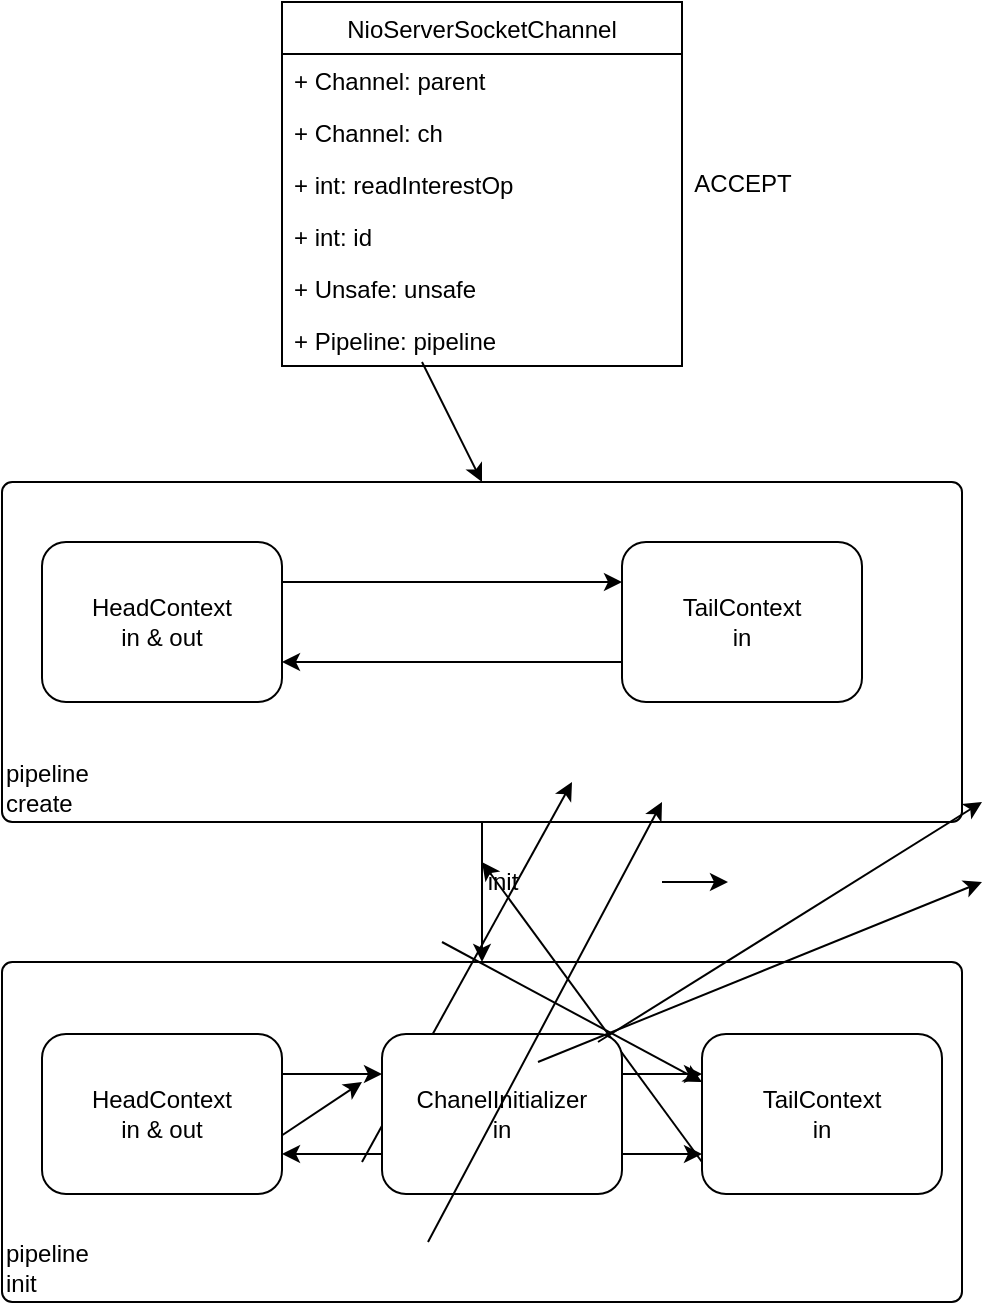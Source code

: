 <mxfile version="12.3.2" type="device" pages="4"><diagram id="imwdLZ81cEtsmY6ir7w6" name="init"><mxGraphModel dx="946" dy="611" grid="1" gridSize="10" guides="1" tooltips="1" connect="1" arrows="1" fold="1" page="1" pageScale="1" pageWidth="827" pageHeight="1169" math="0" shadow="0"><root><mxCell id="0"/><mxCell id="1" parent="0"/><mxCell id="dxlzC4gP3L5TICgiY3nd-2" value="NioServerSocketChannel" style="swimlane;fontStyle=0;childLayout=stackLayout;horizontal=1;startSize=26;fillColor=none;horizontalStack=0;resizeParent=1;resizeParentMax=0;resizeLast=0;collapsible=1;marginBottom=0;" vertex="1" parent="1"><mxGeometry x="220" y="80" width="200" height="182" as="geometry"/></mxCell><mxCell id="dxlzC4gP3L5TICgiY3nd-3" value="+ Channel: parent" style="text;strokeColor=none;fillColor=none;align=left;verticalAlign=top;spacingLeft=4;spacingRight=4;overflow=hidden;rotatable=0;points=[[0,0.5],[1,0.5]];portConstraint=eastwest;" vertex="1" parent="dxlzC4gP3L5TICgiY3nd-2"><mxGeometry y="26" width="200" height="26" as="geometry"/></mxCell><mxCell id="dxlzC4gP3L5TICgiY3nd-4" value="+ Channel: ch" style="text;strokeColor=none;fillColor=none;align=left;verticalAlign=top;spacingLeft=4;spacingRight=4;overflow=hidden;rotatable=0;points=[[0,0.5],[1,0.5]];portConstraint=eastwest;" vertex="1" parent="dxlzC4gP3L5TICgiY3nd-2"><mxGeometry y="52" width="200" height="26" as="geometry"/></mxCell><mxCell id="dxlzC4gP3L5TICgiY3nd-5" value="+ int: readInterestOp" style="text;strokeColor=none;fillColor=none;align=left;verticalAlign=top;spacingLeft=4;spacingRight=4;overflow=hidden;rotatable=0;points=[[0,0.5],[1,0.5]];portConstraint=eastwest;" vertex="1" parent="dxlzC4gP3L5TICgiY3nd-2"><mxGeometry y="78" width="200" height="26" as="geometry"/></mxCell><mxCell id="dxlzC4gP3L5TICgiY3nd-8" value="+ int: id" style="text;strokeColor=none;fillColor=none;align=left;verticalAlign=top;spacingLeft=4;spacingRight=4;overflow=hidden;rotatable=0;points=[[0,0.5],[1,0.5]];portConstraint=eastwest;" vertex="1" parent="dxlzC4gP3L5TICgiY3nd-2"><mxGeometry y="104" width="200" height="26" as="geometry"/></mxCell><mxCell id="dxlzC4gP3L5TICgiY3nd-9" value="+ Unsafe: unsafe" style="text;strokeColor=none;fillColor=none;align=left;verticalAlign=top;spacingLeft=4;spacingRight=4;overflow=hidden;rotatable=0;points=[[0,0.5],[1,0.5]];portConstraint=eastwest;" vertex="1" parent="dxlzC4gP3L5TICgiY3nd-2"><mxGeometry y="130" width="200" height="26" as="geometry"/></mxCell><mxCell id="dxlzC4gP3L5TICgiY3nd-10" value="+ Pipeline: pipeline" style="text;strokeColor=none;fillColor=none;align=left;verticalAlign=top;spacingLeft=4;spacingRight=4;overflow=hidden;rotatable=0;points=[[0,0.5],[1,0.5]];portConstraint=eastwest;" vertex="1" parent="dxlzC4gP3L5TICgiY3nd-2"><mxGeometry y="156" width="200" height="26" as="geometry"/></mxCell><mxCell id="dxlzC4gP3L5TICgiY3nd-12" value="HeadContext&lt;br&gt;in &amp;amp; out" style="rounded=1;whiteSpace=wrap;html=1;" vertex="1" parent="1"><mxGeometry x="100" y="350" width="120" height="80" as="geometry"/></mxCell><mxCell id="dxlzC4gP3L5TICgiY3nd-13" value="TailContext&lt;br&gt;in" style="rounded=1;whiteSpace=wrap;html=1;" vertex="1" parent="1"><mxGeometry x="390" y="350" width="120" height="80" as="geometry"/></mxCell><mxCell id="dxlzC4gP3L5TICgiY3nd-14" value="" style="endArrow=classic;html=1;exitX=1;exitY=0.25;exitDx=0;exitDy=0;entryX=0;entryY=0.25;entryDx=0;entryDy=0;" edge="1" parent="1" source="dxlzC4gP3L5TICgiY3nd-12" target="dxlzC4gP3L5TICgiY3nd-13"><mxGeometry width="50" height="50" relative="1" as="geometry"><mxPoint x="210" y="400" as="sourcePoint"/><mxPoint x="260" y="350" as="targetPoint"/></mxGeometry></mxCell><mxCell id="dxlzC4gP3L5TICgiY3nd-15" value="" style="endArrow=classic;html=1;exitX=0;exitY=0.75;exitDx=0;exitDy=0;entryX=1;entryY=0.75;entryDx=0;entryDy=0;" edge="1" parent="1" source="dxlzC4gP3L5TICgiY3nd-13" target="dxlzC4gP3L5TICgiY3nd-12"><mxGeometry width="50" height="50" relative="1" as="geometry"><mxPoint x="310" y="270" as="sourcePoint"/><mxPoint x="360" y="220" as="targetPoint"/></mxGeometry></mxCell><object label="&lt;div style=&quot;text-align: left&quot;&gt;&lt;span&gt;pipeline&lt;br&gt;&lt;/span&gt;create&lt;/div&gt;" placeholders="1" c4Name="name" c4Type="ExecutionEnvironment" c4Application="applicationAndVersion" id="dxlzC4gP3L5TICgiY3nd-16"><mxCell style="rounded=1;whiteSpace=wrap;html=1;labelBackgroundColor=none;fillColor=none;fontColor=#000000;align=left;arcSize=3;strokeColor=#000000;verticalAlign=bottom;" vertex="1" parent="1"><mxGeometry x="80" y="320" width="480" height="170" as="geometry"/><C4ExecutionEnvironment as="c4"/></mxCell></object><mxCell id="dxlzC4gP3L5TICgiY3nd-20" value="" style="endArrow=classic;html=1;exitX=1;exitY=0.25;exitDx=0;exitDy=0;entryX=0;entryY=0.25;entryDx=0;entryDy=0;" edge="1" parent="1" source="dxlzC4gP3L5TICgiY3nd-18"><mxGeometry width="50" height="50" relative="1" as="geometry"><mxPoint x="215" y="650" as="sourcePoint"/><mxPoint x="260" y="620" as="targetPoint"/></mxGeometry></mxCell><mxCell id="dxlzC4gP3L5TICgiY3nd-21" value="" style="endArrow=classic;html=1;exitX=0;exitY=0.75;exitDx=0;exitDy=0;entryX=1;entryY=0.75;entryDx=0;entryDy=0;" edge="1" parent="1" target="dxlzC4gP3L5TICgiY3nd-18"><mxGeometry width="50" height="50" relative="1" as="geometry"><mxPoint x="260" y="660" as="sourcePoint"/><mxPoint x="365" y="470" as="targetPoint"/></mxGeometry></mxCell><mxCell id="dxlzC4gP3L5TICgiY3nd-27" value="" style="endArrow=classic;html=1;exitX=1;exitY=0.25;exitDx=0;exitDy=0;entryX=0;entryY=0.25;entryDx=0;entryDy=0;" edge="1" parent="1" source="dxlzC4gP3L5TICgiY3nd-19"><mxGeometry width="50" height="50" relative="1" as="geometry"><mxPoint x="300" y="550" as="sourcePoint"/><mxPoint x="430" y="620" as="targetPoint"/></mxGeometry></mxCell><mxCell id="dxlzC4gP3L5TICgiY3nd-28" value="" style="endArrow=classic;html=1;exitX=0;exitY=0.75;exitDx=0;exitDy=0;entryX=1;entryY=0.75;entryDx=0;entryDy=0;" edge="1" parent="1" target="dxlzC4gP3L5TICgiY3nd-19"><mxGeometry width="50" height="50" relative="1" as="geometry"><mxPoint x="430" y="660" as="sourcePoint"/><mxPoint x="320" y="510" as="targetPoint"/></mxGeometry></mxCell><object label="&lt;div style=&quot;text-align: left&quot;&gt;&lt;span&gt;pipeline&lt;/span&gt;&lt;br&gt;&lt;/div&gt;&lt;div style=&quot;text-align: left&quot;&gt;&lt;span&gt;init&lt;/span&gt;&lt;/div&gt;" placeholders="1" c4Name="name" c4Type="ExecutionEnvironment" c4Application="applicationAndVersion" id="f_jWl8TwCSfNwEPnco74-1"><mxCell style="rounded=1;whiteSpace=wrap;html=1;labelBackgroundColor=none;fillColor=none;fontColor=#000000;align=left;arcSize=3;strokeColor=#000000;verticalAlign=bottom;" vertex="1" parent="1"><mxGeometry x="80" y="560" width="480" height="170" as="geometry"/><C4ExecutionEnvironment as="c4"/></mxCell></object><mxCell id="f_jWl8TwCSfNwEPnco74-2" value="HeadContext&lt;br&gt;in &amp;amp; out" style="rounded=1;whiteSpace=wrap;html=1;" vertex="1" parent="1"><mxGeometry x="100" y="596" width="120" height="80" as="geometry"/></mxCell><mxCell id="f_jWl8TwCSfNwEPnco74-3" value="TailContext&lt;br&gt;in" style="rounded=1;whiteSpace=wrap;html=1;" vertex="1" parent="1"><mxGeometry x="430" y="596" width="120" height="80" as="geometry"/></mxCell><mxCell id="f_jWl8TwCSfNwEPnco74-4" value="" style="endArrow=classic;html=1;exitX=1;exitY=0.25;exitDx=0;exitDy=0;entryX=0;entryY=0.25;entryDx=0;entryDy=0;" edge="1" parent="1" source="f_jWl8TwCSfNwEPnco74-2" target="f_jWl8TwCSfNwEPnco74-6"><mxGeometry width="50" height="50" relative="1" as="geometry"><mxPoint x="153" y="836" as="sourcePoint"/><mxPoint x="203" y="786" as="targetPoint"/></mxGeometry></mxCell><mxCell id="f_jWl8TwCSfNwEPnco74-5" value="" style="endArrow=classic;html=1;exitX=0;exitY=0.75;exitDx=0;exitDy=0;entryX=1;entryY=0.75;entryDx=0;entryDy=0;" edge="1" parent="1" source="f_jWl8TwCSfNwEPnco74-6" target="f_jWl8TwCSfNwEPnco74-2"><mxGeometry width="50" height="50" relative="1" as="geometry"><mxPoint x="253" y="706" as="sourcePoint"/><mxPoint x="303" y="656" as="targetPoint"/></mxGeometry></mxCell><mxCell id="f_jWl8TwCSfNwEPnco74-6" value="ChanelInitializer&lt;br&gt;in" style="rounded=1;whiteSpace=wrap;html=1;" vertex="1" parent="1"><mxGeometry x="270" y="596" width="120" height="80" as="geometry"/></mxCell><mxCell id="f_jWl8TwCSfNwEPnco74-7" value="" style="endArrow=classic;html=1;exitX=1;exitY=0.25;exitDx=0;exitDy=0;entryX=0;entryY=0.25;entryDx=0;entryDy=0;" edge="1" parent="1" source="f_jWl8TwCSfNwEPnco74-6" target="f_jWl8TwCSfNwEPnco74-3"><mxGeometry width="50" height="50" relative="1" as="geometry"><mxPoint x="238" y="736" as="sourcePoint"/><mxPoint x="288" y="686" as="targetPoint"/></mxGeometry></mxCell><mxCell id="f_jWl8TwCSfNwEPnco74-8" value="" style="endArrow=classic;html=1;exitX=1;exitY=0.75;exitDx=0;exitDy=0;entryX=0;entryY=0.75;entryDx=0;entryDy=0;" edge="1" parent="1" source="f_jWl8TwCSfNwEPnco74-6" target="f_jWl8TwCSfNwEPnco74-3"><mxGeometry width="50" height="50" relative="1" as="geometry"><mxPoint x="208" y="746" as="sourcePoint"/><mxPoint x="258" y="696" as="targetPoint"/></mxGeometry></mxCell><mxCell id="f_jWl8TwCSfNwEPnco74-12" value="" style="endArrow=classic;html=1;exitX=1;exitY=0.25;exitDx=0;exitDy=0;entryX=0;entryY=0.25;entryDx=0;entryDy=0;" edge="1" parent="1" source="f_jWl8TwCSfNwEPnco74-10"><mxGeometry width="50" height="50" relative="1" as="geometry"><mxPoint x="293" y="700" as="sourcePoint"/><mxPoint x="410" y="480" as="targetPoint"/></mxGeometry></mxCell><mxCell id="f_jWl8TwCSfNwEPnco74-13" value="" style="endArrow=classic;html=1;exitX=0;exitY=0.75;exitDx=0;exitDy=0;entryX=1;entryY=0.75;entryDx=0;entryDy=0;" edge="1" parent="1" target="f_jWl8TwCSfNwEPnco74-10"><mxGeometry width="50" height="50" relative="1" as="geometry"><mxPoint x="410" y="520" as="sourcePoint"/><mxPoint x="443" y="520" as="targetPoint"/></mxGeometry></mxCell><mxCell id="f_jWl8TwCSfNwEPnco74-15" value="" style="endArrow=classic;html=1;exitX=1;exitY=0.25;exitDx=0;exitDy=0;entryX=0;entryY=0.25;entryDx=0;entryDy=0;" edge="1" parent="1" source="f_jWl8TwCSfNwEPnco74-14"><mxGeometry width="50" height="50" relative="1" as="geometry"><mxPoint x="378" y="600" as="sourcePoint"/><mxPoint x="570" y="480" as="targetPoint"/></mxGeometry></mxCell><mxCell id="f_jWl8TwCSfNwEPnco74-16" value="" style="endArrow=classic;html=1;exitX=1;exitY=0.75;exitDx=0;exitDy=0;entryX=0;entryY=0.75;entryDx=0;entryDy=0;" edge="1" parent="1" source="f_jWl8TwCSfNwEPnco74-14"><mxGeometry width="50" height="50" relative="1" as="geometry"><mxPoint x="348" y="610" as="sourcePoint"/><mxPoint x="570" y="520" as="targetPoint"/></mxGeometry></mxCell><mxCell id="4N2m-sHOpmrDn_A9HBvV-1" value="" style="endArrow=classic;html=1;exitX=0.5;exitY=1;exitDx=0;exitDy=0;entryX=0.5;entryY=0;entryDx=0;entryDy=0;" edge="1" parent="1" source="dxlzC4gP3L5TICgiY3nd-16" target="f_jWl8TwCSfNwEPnco74-1"><mxGeometry width="50" height="50" relative="1" as="geometry"><mxPoint x="30" y="550" as="sourcePoint"/><mxPoint x="80" y="500" as="targetPoint"/></mxGeometry></mxCell><mxCell id="4N2m-sHOpmrDn_A9HBvV-2" value="ACCEPT" style="text;html=1;align=center;verticalAlign=middle;resizable=0;points=[];;autosize=1;" vertex="1" parent="1"><mxGeometry x="420" y="161" width="60" height="20" as="geometry"/></mxCell><mxCell id="4N2m-sHOpmrDn_A9HBvV-3" value="" style="endArrow=classic;html=1;exitX=0.35;exitY=0.923;exitDx=0;exitDy=0;exitPerimeter=0;entryX=0.5;entryY=0;entryDx=0;entryDy=0;" edge="1" parent="1" source="dxlzC4gP3L5TICgiY3nd-10" target="dxlzC4gP3L5TICgiY3nd-16"><mxGeometry width="50" height="50" relative="1" as="geometry"><mxPoint x="20" y="240" as="sourcePoint"/><mxPoint x="70" y="190" as="targetPoint"/></mxGeometry></mxCell><mxCell id="4N2m-sHOpmrDn_A9HBvV-4" value="init" style="text;html=1;align=center;verticalAlign=middle;resizable=0;points=[];;autosize=1;" vertex="1" parent="1"><mxGeometry x="315" y="510" width="30" height="20" as="geometry"/></mxCell></root></mxGraphModel></diagram><diagram id="8m1jAHtFojg17_ndA4Ec" name="register"><mxGraphModel dx="946" dy="611" grid="1" gridSize="10" guides="1" tooltips="1" connect="1" arrows="1" fold="1" page="1" pageScale="1" pageWidth="827" pageHeight="1169" math="0" shadow="0"><root><mxCell id="Z6XgojmDGmq-IlorTpwe-0"/><mxCell id="Z6XgojmDGmq-IlorTpwe-1" parent="Z6XgojmDGmq-IlorTpwe-0"/><mxCell id="Z6XgojmDGmq-IlorTpwe-3" value="EventLoopGroup" style="rounded=1;whiteSpace=wrap;html=1;fillColor=none;" vertex="1" parent="Z6XgojmDGmq-IlorTpwe-1"><mxGeometry x="40" y="140" width="120" height="60" as="geometry"/></mxCell><mxCell id="Z6XgojmDGmq-IlorTpwe-4" value="EventLoop" style="rounded=1;whiteSpace=wrap;html=1;fillColor=none;" vertex="1" parent="Z6XgojmDGmq-IlorTpwe-1"><mxGeometry x="240" y="60" width="120" height="60" as="geometry"/></mxCell><mxCell id="Z6XgojmDGmq-IlorTpwe-5" value="EventLoop" style="rounded=1;whiteSpace=wrap;html=1;fillColor=none;" vertex="1" parent="Z6XgojmDGmq-IlorTpwe-1"><mxGeometry x="240" y="220" width="120" height="60" as="geometry"/></mxCell><mxCell id="Z6XgojmDGmq-IlorTpwe-6" value="EventLoop" style="rounded=1;whiteSpace=wrap;html=1;fillColor=none;" vertex="1" parent="Z6XgojmDGmq-IlorTpwe-1"><mxGeometry x="240" y="140" width="120" height="60" as="geometry"/></mxCell><mxCell id="Z6XgojmDGmq-IlorTpwe-7" value="" style="endArrow=classic;html=1;exitX=1;exitY=0.5;exitDx=0;exitDy=0;entryX=0;entryY=0.5;entryDx=0;entryDy=0;" edge="1" parent="Z6XgojmDGmq-IlorTpwe-1" source="Z6XgojmDGmq-IlorTpwe-3" target="Z6XgojmDGmq-IlorTpwe-6"><mxGeometry width="50" height="50" relative="1" as="geometry"><mxPoint x="130" y="320" as="sourcePoint"/><mxPoint x="180" y="270" as="targetPoint"/></mxGeometry></mxCell><mxCell id="Z6XgojmDGmq-IlorTpwe-8" value="" style="endArrow=classic;html=1;exitX=1;exitY=0.5;exitDx=0;exitDy=0;entryX=0;entryY=0.5;entryDx=0;entryDy=0;" edge="1" parent="Z6XgojmDGmq-IlorTpwe-1" source="Z6XgojmDGmq-IlorTpwe-3" target="Z6XgojmDGmq-IlorTpwe-4"><mxGeometry width="50" height="50" relative="1" as="geometry"><mxPoint x="110" y="320" as="sourcePoint"/><mxPoint x="160" y="270" as="targetPoint"/></mxGeometry></mxCell><mxCell id="Z6XgojmDGmq-IlorTpwe-9" value="" style="endArrow=classic;html=1;exitX=1;exitY=0.5;exitDx=0;exitDy=0;entryX=0;entryY=0.5;entryDx=0;entryDy=0;" edge="1" parent="Z6XgojmDGmq-IlorTpwe-1" source="Z6XgojmDGmq-IlorTpwe-3" target="Z6XgojmDGmq-IlorTpwe-5"><mxGeometry width="50" height="50" relative="1" as="geometry"><mxPoint x="110" y="400" as="sourcePoint"/><mxPoint x="160" y="350" as="targetPoint"/></mxGeometry></mxCell><mxCell id="Z6XgojmDGmq-IlorTpwe-10" value="......" style="rounded=1;whiteSpace=wrap;html=1;fillColor=none;" vertex="1" parent="Z6XgojmDGmq-IlorTpwe-1"><mxGeometry x="240" y="300" width="120" height="60" as="geometry"/></mxCell><mxCell id="Z6XgojmDGmq-IlorTpwe-11" value="" style="endArrow=classic;html=1;entryX=0;entryY=0.5;entryDx=0;entryDy=0;" edge="1" parent="Z6XgojmDGmq-IlorTpwe-1" target="Z6XgojmDGmq-IlorTpwe-10"><mxGeometry width="50" height="50" relative="1" as="geometry"><mxPoint x="160" y="170" as="sourcePoint"/><mxPoint x="210" y="350" as="targetPoint"/></mxGeometry></mxCell><mxCell id="9JQcaxmI7z3sjy0um-Ge-0" value="NioServerSocketChannel" style="swimlane;fontStyle=0;childLayout=stackLayout;horizontal=1;startSize=26;fillColor=none;horizontalStack=0;resizeParent=1;resizeParentMax=0;resizeLast=0;collapsible=1;marginBottom=0;" vertex="1" parent="Z6XgojmDGmq-IlorTpwe-1"><mxGeometry x="600" y="60" width="200" height="208" as="geometry"/></mxCell><mxCell id="9JQcaxmI7z3sjy0um-Ge-1" value="+ Channel: parent" style="text;strokeColor=none;fillColor=none;align=left;verticalAlign=top;spacingLeft=4;spacingRight=4;overflow=hidden;rotatable=0;points=[[0,0.5],[1,0.5]];portConstraint=eastwest;" vertex="1" parent="9JQcaxmI7z3sjy0um-Ge-0"><mxGeometry y="26" width="200" height="26" as="geometry"/></mxCell><mxCell id="9JQcaxmI7z3sjy0um-Ge-2" value="+ Channel: ch" style="text;strokeColor=none;fillColor=none;align=left;verticalAlign=top;spacingLeft=4;spacingRight=4;overflow=hidden;rotatable=0;points=[[0,0.5],[1,0.5]];portConstraint=eastwest;" vertex="1" parent="9JQcaxmI7z3sjy0um-Ge-0"><mxGeometry y="52" width="200" height="26" as="geometry"/></mxCell><mxCell id="9JQcaxmI7z3sjy0um-Ge-3" value="+ int: readInterestOp" style="text;strokeColor=none;fillColor=none;align=left;verticalAlign=top;spacingLeft=4;spacingRight=4;overflow=hidden;rotatable=0;points=[[0,0.5],[1,0.5]];portConstraint=eastwest;" vertex="1" parent="9JQcaxmI7z3sjy0um-Ge-0"><mxGeometry y="78" width="200" height="26" as="geometry"/></mxCell><mxCell id="9JQcaxmI7z3sjy0um-Ge-4" value="+ int: id" style="text;strokeColor=none;fillColor=none;align=left;verticalAlign=top;spacingLeft=4;spacingRight=4;overflow=hidden;rotatable=0;points=[[0,0.5],[1,0.5]];portConstraint=eastwest;" vertex="1" parent="9JQcaxmI7z3sjy0um-Ge-0"><mxGeometry y="104" width="200" height="26" as="geometry"/></mxCell><mxCell id="9JQcaxmI7z3sjy0um-Ge-5" value="+ Unsafe: unsafe" style="text;strokeColor=none;fillColor=none;align=left;verticalAlign=top;spacingLeft=4;spacingRight=4;overflow=hidden;rotatable=0;points=[[0,0.5],[1,0.5]];portConstraint=eastwest;" vertex="1" parent="9JQcaxmI7z3sjy0um-Ge-0"><mxGeometry y="130" width="200" height="26" as="geometry"/></mxCell><mxCell id="9JQcaxmI7z3sjy0um-Ge-6" value="+ Pipeline: pipeline" style="text;strokeColor=none;fillColor=none;align=left;verticalAlign=top;spacingLeft=4;spacingRight=4;overflow=hidden;rotatable=0;points=[[0,0.5],[1,0.5]];portConstraint=eastwest;" vertex="1" parent="9JQcaxmI7z3sjy0um-Ge-0"><mxGeometry y="156" width="200" height="26" as="geometry"/></mxCell><mxCell id="9JQcaxmI7z3sjy0um-Ge-7" value="+ EventLoop: eventLoop" style="text;strokeColor=none;fillColor=none;align=left;verticalAlign=top;spacingLeft=4;spacingRight=4;overflow=hidden;rotatable=0;points=[[0,0.5],[1,0.5]];portConstraint=eastwest;" vertex="1" parent="9JQcaxmI7z3sjy0um-Ge-0"><mxGeometry y="182" width="200" height="26" as="geometry"/></mxCell><mxCell id="9JQcaxmI7z3sjy0um-Ge-8" value="" style="endArrow=classic;html=1;exitX=0;exitY=0.5;exitDx=0;exitDy=0;entryX=1;entryY=0.5;entryDx=0;entryDy=0;fillColor=#ffe6cc;strokeColor=#d79b00;" edge="1" parent="Z6XgojmDGmq-IlorTpwe-1" source="9JQcaxmI7z3sjy0um-Ge-7" target="Z6XgojmDGmq-IlorTpwe-6"><mxGeometry width="50" height="50" relative="1" as="geometry"><mxPoint x="360" y="250" as="sourcePoint"/><mxPoint x="410" y="200" as="targetPoint"/></mxGeometry></mxCell><mxCell id="9JQcaxmI7z3sjy0um-Ge-9" value="1. 轮询选择一个EventLoop绑定，&lt;br&gt;main thread执行" style="text;html=1;align=center;verticalAlign=middle;resizable=0;points=[];;autosize=1;" vertex="1" parent="Z6XgojmDGmq-IlorTpwe-1"><mxGeometry x="388" y="185" width="190" height="30" as="geometry"/></mxCell><object label="&lt;div style=&quot;text-align: left&quot;&gt;&lt;span&gt;pipeline&lt;/span&gt;&lt;br&gt;&lt;/div&gt;&lt;div style=&quot;text-align: left&quot;&gt;&lt;span&gt;init&lt;/span&gt;&lt;/div&gt;" placeholders="1" c4Name="name" c4Type="ExecutionEnvironment" c4Application="applicationAndVersion" id="4zcTQPXOKa0qgh0tj1FH-0"><mxCell style="rounded=1;whiteSpace=wrap;html=1;labelBackgroundColor=none;fillColor=none;fontColor=#000000;align=left;arcSize=3;strokeColor=#000000;verticalAlign=bottom;" vertex="1" parent="Z6XgojmDGmq-IlorTpwe-1"><mxGeometry x="240" y="390" width="480" height="170" as="geometry"/><C4ExecutionEnvironment as="c4"/></mxCell></object><mxCell id="4zcTQPXOKa0qgh0tj1FH-3" value="" style="endArrow=classic;html=1;exitX=1;exitY=0.25;exitDx=0;exitDy=0;entryX=0;entryY=0.25;entryDx=0;entryDy=0;" edge="1" parent="Z6XgojmDGmq-IlorTpwe-1" target="4zcTQPXOKa0qgh0tj1FH-2"><mxGeometry width="50" height="50" relative="1" as="geometry"><mxPoint x="350" y="474" as="sourcePoint"/><mxPoint x="395" y="454" as="targetPoint"/></mxGeometry></mxCell><mxCell id="4zcTQPXOKa0qgh0tj1FH-4" value="" style="endArrow=classic;html=1;exitX=0;exitY=0.75;exitDx=0;exitDy=0;entryX=1;entryY=0.75;entryDx=0;entryDy=0;" edge="1" parent="Z6XgojmDGmq-IlorTpwe-1" source="4zcTQPXOKa0qgh0tj1FH-2"><mxGeometry width="50" height="50" relative="1" as="geometry"><mxPoint x="445" y="374" as="sourcePoint"/><mxPoint x="350" y="514" as="targetPoint"/></mxGeometry></mxCell><mxCell id="4zcTQPXOKa0qgh0tj1FH-6" value="" style="endArrow=classic;html=1;exitX=1;exitY=0.25;exitDx=0;exitDy=0;entryX=0;entryY=0.25;entryDx=0;entryDy=0;" edge="1" parent="Z6XgojmDGmq-IlorTpwe-1" target="4zcTQPXOKa0qgh0tj1FH-5"><mxGeometry width="50" height="50" relative="1" as="geometry"><mxPoint x="510" y="474" as="sourcePoint"/><mxPoint x="480" y="354" as="targetPoint"/></mxGeometry></mxCell><mxCell id="4zcTQPXOKa0qgh0tj1FH-7" value="" style="endArrow=classic;html=1;exitX=0;exitY=0.75;exitDx=0;exitDy=0;entryX=1;entryY=0.75;entryDx=0;entryDy=0;" edge="1" parent="Z6XgojmDGmq-IlorTpwe-1" source="4zcTQPXOKa0qgh0tj1FH-5"><mxGeometry width="50" height="50" relative="1" as="geometry"><mxPoint x="400" y="414" as="sourcePoint"/><mxPoint x="510" y="514" as="targetPoint"/></mxGeometry></mxCell><mxCell id="4zcTQPXOKa0qgh0tj1FH-8" value="" style="endArrow=classic;html=1;entryX=0.75;entryY=0;entryDx=0;entryDy=0;exitX=1;exitY=0.5;exitDx=0;exitDy=0;fillColor=#ffe6cc;strokeColor=#d79b00;" edge="1" parent="Z6XgojmDGmq-IlorTpwe-1" source="Z6XgojmDGmq-IlorTpwe-6" target="4zcTQPXOKa0qgh0tj1FH-0"><mxGeometry width="50" height="50" relative="1" as="geometry"><mxPoint x="480" y="360" as="sourcePoint"/><mxPoint x="530" y="310" as="targetPoint"/></mxGeometry></mxCell><mxCell id="4zcTQPXOKa0qgh0tj1FH-9" value="2. 将Channel注册到此EventLoop&lt;br&gt;对应的Selector上" style="text;html=1;align=center;verticalAlign=middle;resizable=0;points=[];;autosize=1;" vertex="1" parent="Z6XgojmDGmq-IlorTpwe-1"><mxGeometry x="385" y="250" width="190" height="30" as="geometry"/></mxCell><mxCell id="4zcTQPXOKa0qgh0tj1FH-10" value="3. 调用handlerAdded方法" style="text;html=1;align=center;verticalAlign=middle;resizable=0;points=[];;autosize=1;" vertex="1" parent="Z6XgojmDGmq-IlorTpwe-1"><mxGeometry x="440" y="300" width="150" height="20" as="geometry"/></mxCell><mxCell id="4zcTQPXOKa0qgh0tj1FH-11" value="4. 调用channelRegistered方法" style="text;html=1;align=center;verticalAlign=middle;resizable=0;points=[];;autosize=1;" vertex="1" parent="Z6XgojmDGmq-IlorTpwe-1"><mxGeometry x="360" y="590" width="180" height="20" as="geometry"/></mxCell><mxCell id="WPSoRPIZyEoDr49J1111-1" value="HeadContext&lt;br&gt;in &amp;amp; out" style="rounded=1;whiteSpace=wrap;html=1;" vertex="1" parent="Z6XgojmDGmq-IlorTpwe-1"><mxGeometry x="260" y="426" width="120" height="80" as="geometry"/></mxCell><mxCell id="WPSoRPIZyEoDr49J1111-2" value="TailContext&lt;br&gt;in" style="rounded=1;whiteSpace=wrap;html=1;" vertex="1" parent="Z6XgojmDGmq-IlorTpwe-1"><mxGeometry x="590" y="426" width="120" height="80" as="geometry"/></mxCell><mxCell id="WPSoRPIZyEoDr49J1111-3" value="" style="endArrow=classic;html=1;exitX=1;exitY=0.25;exitDx=0;exitDy=0;entryX=0;entryY=0.25;entryDx=0;entryDy=0;" edge="1" parent="Z6XgojmDGmq-IlorTpwe-1" source="WPSoRPIZyEoDr49J1111-1" target="WPSoRPIZyEoDr49J1111-5"><mxGeometry width="50" height="50" relative="1" as="geometry"><mxPoint x="313" y="666" as="sourcePoint"/><mxPoint x="363" y="616" as="targetPoint"/></mxGeometry></mxCell><mxCell id="WPSoRPIZyEoDr49J1111-4" value="" style="endArrow=classic;html=1;exitX=0;exitY=0.75;exitDx=0;exitDy=0;entryX=1;entryY=0.75;entryDx=0;entryDy=0;" edge="1" parent="Z6XgojmDGmq-IlorTpwe-1" source="WPSoRPIZyEoDr49J1111-5" target="WPSoRPIZyEoDr49J1111-1"><mxGeometry width="50" height="50" relative="1" as="geometry"><mxPoint x="413" y="536" as="sourcePoint"/><mxPoint x="463" y="486" as="targetPoint"/></mxGeometry></mxCell><mxCell id="WPSoRPIZyEoDr49J1111-5" value="ChanelInitializer&lt;br&gt;in" style="rounded=1;whiteSpace=wrap;html=1;" vertex="1" parent="Z6XgojmDGmq-IlorTpwe-1"><mxGeometry x="430" y="426" width="120" height="80" as="geometry"/></mxCell><mxCell id="WPSoRPIZyEoDr49J1111-6" value="" style="endArrow=classic;html=1;exitX=1;exitY=0.25;exitDx=0;exitDy=0;entryX=0;entryY=0.25;entryDx=0;entryDy=0;" edge="1" parent="Z6XgojmDGmq-IlorTpwe-1" source="WPSoRPIZyEoDr49J1111-5" target="WPSoRPIZyEoDr49J1111-2"><mxGeometry width="50" height="50" relative="1" as="geometry"><mxPoint x="398" y="566" as="sourcePoint"/><mxPoint x="448" y="516" as="targetPoint"/></mxGeometry></mxCell><mxCell id="WPSoRPIZyEoDr49J1111-7" value="" style="endArrow=classic;html=1;exitX=1;exitY=0.75;exitDx=0;exitDy=0;entryX=0;entryY=0.75;entryDx=0;entryDy=0;" edge="1" parent="Z6XgojmDGmq-IlorTpwe-1" source="WPSoRPIZyEoDr49J1111-5" target="WPSoRPIZyEoDr49J1111-2"><mxGeometry width="50" height="50" relative="1" as="geometry"><mxPoint x="368" y="576" as="sourcePoint"/><mxPoint x="418" y="526" as="targetPoint"/></mxGeometry></mxCell><mxCell id="DjMj7vHlNS0Ac-Esktqs-11" value="" style="endArrow=classic;html=1;exitX=1;exitY=0.5;exitDx=0;exitDy=0;entryX=0.5;entryY=0;entryDx=0;entryDy=0;fillColor=#ffe6cc;strokeColor=#d79b00;" edge="1" parent="Z6XgojmDGmq-IlorTpwe-1" source="Z6XgojmDGmq-IlorTpwe-6" target="DjMj7vHlNS0Ac-Esktqs-35"><mxGeometry width="50" height="50" relative="1" as="geometry"><mxPoint x="80" y="430" as="sourcePoint"/><mxPoint x="470" y="630" as="targetPoint"/></mxGeometry></mxCell><mxCell id="DjMj7vHlNS0Ac-Esktqs-23" value="调用pipeline#handlerAdded方法时会触发&lt;br&gt;ChannelInitializer#handlerAdded方法，&lt;br&gt;此时会增加ServerBootstrap#handler&lt;br&gt;存储的handler，并触发其added方法。&lt;br&gt;而ServerBootstrapAcceptor将会在之后&lt;br&gt;被增加。" style="text;html=1;align=center;verticalAlign=middle;resizable=0;points=[];;autosize=1;" vertex="1" parent="Z6XgojmDGmq-IlorTpwe-1"><mxGeometry x="10" y="416" width="230" height="90" as="geometry"/></mxCell><object label="&lt;div style=&quot;text-align: left&quot;&gt;&lt;span&gt;pipeline&lt;/span&gt;&lt;br&gt;&lt;/div&gt;&lt;div style=&quot;text-align: left&quot;&gt;&lt;span&gt;register&lt;/span&gt;&lt;/div&gt;" placeholders="1" c4Name="name" c4Type="ExecutionEnvironment" c4Application="applicationAndVersion" id="DjMj7vHlNS0Ac-Esktqs-24"><mxCell style="rounded=1;whiteSpace=wrap;html=1;labelBackgroundColor=none;fillColor=none;fontColor=#000000;align=left;arcSize=3;strokeColor=#000000;verticalAlign=bottom;" vertex="1" parent="Z6XgojmDGmq-IlorTpwe-1"><mxGeometry x="125" y="860" width="680" height="170" as="geometry"/><C4ExecutionEnvironment as="c4"/></mxCell></object><mxCell id="DjMj7vHlNS0Ac-Esktqs-25" value="HeadContext&lt;br&gt;in &amp;amp; out" style="rounded=1;whiteSpace=wrap;html=1;" vertex="1" parent="Z6XgojmDGmq-IlorTpwe-1"><mxGeometry x="145" y="900" width="120" height="80" as="geometry"/></mxCell><mxCell id="DjMj7vHlNS0Ac-Esktqs-26" value="TailContext&lt;br&gt;in" style="rounded=1;whiteSpace=wrap;html=1;" vertex="1" parent="Z6XgojmDGmq-IlorTpwe-1"><mxGeometry x="675" y="900" width="120" height="80" as="geometry"/></mxCell><mxCell id="DjMj7vHlNS0Ac-Esktqs-27" value="" style="endArrow=classic;html=1;exitX=1;exitY=0.25;exitDx=0;exitDy=0;entryX=0;entryY=0.25;entryDx=0;entryDy=0;" edge="1" parent="Z6XgojmDGmq-IlorTpwe-1" source="DjMj7vHlNS0Ac-Esktqs-25" target="DjMj7vHlNS0Ac-Esktqs-29"><mxGeometry width="50" height="50" relative="1" as="geometry"><mxPoint x="260" y="950" as="sourcePoint"/><mxPoint x="310" y="900" as="targetPoint"/></mxGeometry></mxCell><mxCell id="DjMj7vHlNS0Ac-Esktqs-28" value="" style="endArrow=classic;html=1;entryX=1;entryY=0.75;entryDx=0;entryDy=0;" edge="1" parent="Z6XgojmDGmq-IlorTpwe-1" target="DjMj7vHlNS0Ac-Esktqs-25"><mxGeometry width="50" height="50" relative="1" as="geometry"><mxPoint x="475" y="960" as="sourcePoint"/><mxPoint x="410" y="770" as="targetPoint"/></mxGeometry></mxCell><mxCell id="DjMj7vHlNS0Ac-Esktqs-29" value="ServerBootstrap&lt;br&gt;#handler&lt;br&gt;可能不存在" style="rounded=1;whiteSpace=wrap;html=1;" vertex="1" parent="Z6XgojmDGmq-IlorTpwe-1"><mxGeometry x="315" y="900" width="120" height="80" as="geometry"/></mxCell><mxCell id="DjMj7vHlNS0Ac-Esktqs-30" value="" style="endArrow=classic;html=1;exitX=0;exitY=0.75;exitDx=0;exitDy=0;entryX=1;entryY=0.75;entryDx=0;entryDy=0;" edge="1" parent="Z6XgojmDGmq-IlorTpwe-1" source="DjMj7vHlNS0Ac-Esktqs-26" target="DjMj7vHlNS0Ac-Esktqs-32"><mxGeometry width="50" height="50" relative="1" as="geometry"><mxPoint x="345" y="850" as="sourcePoint"/><mxPoint x="395" y="800" as="targetPoint"/></mxGeometry></mxCell><mxCell id="DjMj7vHlNS0Ac-Esktqs-31" value="" style="endArrow=classic;html=1;exitX=1;exitY=0.25;exitDx=0;exitDy=0;entryX=0;entryY=0.25;entryDx=0;entryDy=0;" edge="1" parent="Z6XgojmDGmq-IlorTpwe-1" source="DjMj7vHlNS0Ac-Esktqs-32" target="DjMj7vHlNS0Ac-Esktqs-26"><mxGeometry width="50" height="50" relative="1" as="geometry"><mxPoint x="315" y="860" as="sourcePoint"/><mxPoint x="365" y="810" as="targetPoint"/></mxGeometry></mxCell><mxCell id="DjMj7vHlNS0Ac-Esktqs-32" value="ServerBootstrapAcceptor&lt;br&gt;in" style="rounded=1;whiteSpace=wrap;html=1;" vertex="1" parent="Z6XgojmDGmq-IlorTpwe-1"><mxGeometry x="485" y="900" width="140" height="80" as="geometry"/></mxCell><mxCell id="DjMj7vHlNS0Ac-Esktqs-33" value="" style="endArrow=classic;html=1;exitX=1;exitY=0.25;exitDx=0;exitDy=0;entryX=0;entryY=0.25;entryDx=0;entryDy=0;" edge="1" parent="Z6XgojmDGmq-IlorTpwe-1" source="DjMj7vHlNS0Ac-Esktqs-29" target="DjMj7vHlNS0Ac-Esktqs-32"><mxGeometry width="50" height="50" relative="1" as="geometry"><mxPoint x="455" y="880" as="sourcePoint"/><mxPoint x="505" y="830" as="targetPoint"/></mxGeometry></mxCell><mxCell id="DjMj7vHlNS0Ac-Esktqs-34" value="" style="endArrow=classic;html=1;exitX=0;exitY=0.75;exitDx=0;exitDy=0;entryX=1;entryY=0.75;entryDx=0;entryDy=0;" edge="1" parent="Z6XgojmDGmq-IlorTpwe-1" source="DjMj7vHlNS0Ac-Esktqs-32" target="DjMj7vHlNS0Ac-Esktqs-29"><mxGeometry width="50" height="50" relative="1" as="geometry"><mxPoint x="605" y="930" as="sourcePoint"/><mxPoint x="655" y="930" as="targetPoint"/></mxGeometry></mxCell><object label="&lt;div style=&quot;text-align: left&quot;&gt;&lt;span&gt;pipeline&lt;/span&gt;&lt;br&gt;&lt;/div&gt;&lt;div style=&quot;text-align: left&quot;&gt;&lt;span&gt;init&lt;/span&gt;&lt;/div&gt;" placeholders="1" c4Name="name" c4Type="ExecutionEnvironment" c4Application="applicationAndVersion" id="DjMj7vHlNS0Ac-Esktqs-35"><mxCell style="rounded=1;whiteSpace=wrap;html=1;labelBackgroundColor=none;fillColor=none;fontColor=#000000;align=left;arcSize=3;strokeColor=#000000;verticalAlign=bottom;" vertex="1" parent="Z6XgojmDGmq-IlorTpwe-1"><mxGeometry x="225" y="630" width="480" height="170" as="geometry"/><C4ExecutionEnvironment as="c4"/></mxCell></object><mxCell id="DjMj7vHlNS0Ac-Esktqs-36" value="HeadContext&lt;br&gt;in &amp;amp; out" style="rounded=1;whiteSpace=wrap;html=1;" vertex="1" parent="Z6XgojmDGmq-IlorTpwe-1"><mxGeometry x="245" y="666" width="120" height="80" as="geometry"/></mxCell><mxCell id="DjMj7vHlNS0Ac-Esktqs-37" value="TailContext&lt;br&gt;in" style="rounded=1;whiteSpace=wrap;html=1;" vertex="1" parent="Z6XgojmDGmq-IlorTpwe-1"><mxGeometry x="575" y="666" width="120" height="80" as="geometry"/></mxCell><mxCell id="DjMj7vHlNS0Ac-Esktqs-38" value="" style="endArrow=classic;html=1;exitX=1;exitY=0.25;exitDx=0;exitDy=0;entryX=0;entryY=0.25;entryDx=0;entryDy=0;" edge="1" parent="Z6XgojmDGmq-IlorTpwe-1" source="DjMj7vHlNS0Ac-Esktqs-36" target="DjMj7vHlNS0Ac-Esktqs-40"><mxGeometry width="50" height="50" relative="1" as="geometry"><mxPoint x="298" y="906" as="sourcePoint"/><mxPoint x="348" y="856" as="targetPoint"/></mxGeometry></mxCell><mxCell id="DjMj7vHlNS0Ac-Esktqs-39" value="" style="endArrow=classic;html=1;exitX=0;exitY=0.75;exitDx=0;exitDy=0;entryX=1;entryY=0.75;entryDx=0;entryDy=0;" edge="1" parent="Z6XgojmDGmq-IlorTpwe-1" source="DjMj7vHlNS0Ac-Esktqs-40" target="DjMj7vHlNS0Ac-Esktqs-36"><mxGeometry width="50" height="50" relative="1" as="geometry"><mxPoint x="398" y="776" as="sourcePoint"/><mxPoint x="448" y="726" as="targetPoint"/></mxGeometry></mxCell><mxCell id="DjMj7vHlNS0Ac-Esktqs-40" value="ServerBootstrap&lt;br&gt;#handler&lt;br&gt;可能不存在" style="rounded=1;whiteSpace=wrap;html=1;" vertex="1" parent="Z6XgojmDGmq-IlorTpwe-1"><mxGeometry x="415" y="666" width="120" height="80" as="geometry"/></mxCell><mxCell id="DjMj7vHlNS0Ac-Esktqs-41" value="" style="endArrow=classic;html=1;exitX=1;exitY=0.25;exitDx=0;exitDy=0;entryX=0;entryY=0.25;entryDx=0;entryDy=0;" edge="1" parent="Z6XgojmDGmq-IlorTpwe-1" source="DjMj7vHlNS0Ac-Esktqs-40" target="DjMj7vHlNS0Ac-Esktqs-37"><mxGeometry width="50" height="50" relative="1" as="geometry"><mxPoint x="383" y="806" as="sourcePoint"/><mxPoint x="433" y="756" as="targetPoint"/></mxGeometry></mxCell><mxCell id="DjMj7vHlNS0Ac-Esktqs-42" value="" style="endArrow=classic;html=1;exitX=1;exitY=0.75;exitDx=0;exitDy=0;entryX=0;entryY=0.75;entryDx=0;entryDy=0;" edge="1" parent="Z6XgojmDGmq-IlorTpwe-1" source="DjMj7vHlNS0Ac-Esktqs-40" target="DjMj7vHlNS0Ac-Esktqs-37"><mxGeometry width="50" height="50" relative="1" as="geometry"><mxPoint x="353" y="816" as="sourcePoint"/><mxPoint x="403" y="766" as="targetPoint"/></mxGeometry></mxCell><mxCell id="DjMj7vHlNS0Ac-Esktqs-43" value="" style="endArrow=classic;html=1;exitX=0.5;exitY=1;exitDx=0;exitDy=0;entryX=0.5;entryY=0;entryDx=0;entryDy=0;" edge="1" parent="Z6XgojmDGmq-IlorTpwe-1" source="DjMj7vHlNS0Ac-Esktqs-35" target="DjMj7vHlNS0Ac-Esktqs-24"><mxGeometry width="50" height="50" relative="1" as="geometry"><mxPoint x="110" y="810" as="sourcePoint"/><mxPoint x="160" y="760" as="targetPoint"/></mxGeometry></mxCell><mxCell id="DjMj7vHlNS0Ac-Esktqs-44" value="调用channelRegistered方法完成并执行完&lt;br&gt;当前任务后，增加&lt;span style=&quot;white-space: normal&quot;&gt;ServerBootstrapAcceptor&lt;/span&gt;" style="text;html=1;align=center;verticalAlign=middle;resizable=0;points=[];;autosize=1;" vertex="1" parent="Z6XgojmDGmq-IlorTpwe-1"><mxGeometry x="465" y="820" width="250" height="30" as="geometry"/></mxCell></root></mxGraphModel></diagram><diagram id="A7jyFKH7C_fP-ee3uEsl" name="bind"><mxGraphModel dx="946" dy="611" grid="1" gridSize="10" guides="1" tooltips="1" connect="1" arrows="1" fold="1" page="1" pageScale="1" pageWidth="827" pageHeight="1169" math="0" shadow="0"><root><mxCell id="1b3BBL6-eJU8hZ057kDb-0"/><mxCell id="1b3BBL6-eJU8hZ057kDb-1" parent="1b3BBL6-eJU8hZ057kDb-0"/><mxCell id="1b3BBL6-eJU8hZ057kDb-2" value="EventLoop" style="rounded=1;whiteSpace=wrap;html=1;fillColor=none;" vertex="1" parent="1b3BBL6-eJU8hZ057kDb-1"><mxGeometry x="300" y="60" width="120" height="60" as="geometry"/></mxCell><object label="&lt;div style=&quot;text-align: left&quot;&gt;&lt;span&gt;pipeline&lt;/span&gt;&lt;br&gt;&lt;/div&gt;&lt;div style=&quot;text-align: left&quot;&gt;&lt;span&gt;init&lt;/span&gt;&lt;/div&gt;" placeholders="1" c4Name="name" c4Type="ExecutionEnvironment" c4Application="applicationAndVersion" id="WyTg1yk7L44Wh6DaMD4D-0"><mxCell style="rounded=1;whiteSpace=wrap;html=1;labelBackgroundColor=none;fillColor=none;fontColor=#000000;align=left;arcSize=3;strokeColor=#000000;verticalAlign=bottom;" vertex="1" parent="1b3BBL6-eJU8hZ057kDb-1"><mxGeometry x="120" y="200" width="480" height="170" as="geometry"/><C4ExecutionEnvironment as="c4"/></mxCell></object><mxCell id="WyTg1yk7L44Wh6DaMD4D-1" value="HeadContext&lt;br&gt;in &amp;amp; out" style="rounded=1;whiteSpace=wrap;html=1;" vertex="1" parent="1b3BBL6-eJU8hZ057kDb-1"><mxGeometry x="140" y="240" width="120" height="80" as="geometry"/></mxCell><mxCell id="WyTg1yk7L44Wh6DaMD4D-2" value="TailContext&lt;br&gt;in" style="rounded=1;whiteSpace=wrap;html=1;" vertex="1" parent="1b3BBL6-eJU8hZ057kDb-1"><mxGeometry x="470" y="240" width="120" height="80" as="geometry"/></mxCell><mxCell id="WyTg1yk7L44Wh6DaMD4D-3" value="" style="endArrow=classic;html=1;exitX=1;exitY=0.25;exitDx=0;exitDy=0;entryX=0;entryY=0.25;entryDx=0;entryDy=0;" edge="1" parent="1b3BBL6-eJU8hZ057kDb-1" source="WyTg1yk7L44Wh6DaMD4D-1" target="WyTg1yk7L44Wh6DaMD4D-5"><mxGeometry width="50" height="50" relative="1" as="geometry"><mxPoint x="255" y="290" as="sourcePoint"/><mxPoint x="305" y="240" as="targetPoint"/></mxGeometry></mxCell><mxCell id="WyTg1yk7L44Wh6DaMD4D-4" value="" style="endArrow=classic;html=1;exitX=0;exitY=0.75;exitDx=0;exitDy=0;entryX=1;entryY=0.75;entryDx=0;entryDy=0;" edge="1" parent="1b3BBL6-eJU8hZ057kDb-1" source="WyTg1yk7L44Wh6DaMD4D-5" target="WyTg1yk7L44Wh6DaMD4D-1"><mxGeometry width="50" height="50" relative="1" as="geometry"><mxPoint x="355" y="160" as="sourcePoint"/><mxPoint x="405" y="110" as="targetPoint"/></mxGeometry></mxCell><mxCell id="WyTg1yk7L44Wh6DaMD4D-5" value="ChanelInitializer&lt;br&gt;in" style="rounded=1;whiteSpace=wrap;html=1;" vertex="1" parent="1b3BBL6-eJU8hZ057kDb-1"><mxGeometry x="310" y="240" width="120" height="80" as="geometry"/></mxCell><mxCell id="WyTg1yk7L44Wh6DaMD4D-6" value="" style="endArrow=classic;html=1;exitX=1;exitY=0.25;exitDx=0;exitDy=0;entryX=0;entryY=0.25;entryDx=0;entryDy=0;" edge="1" parent="1b3BBL6-eJU8hZ057kDb-1" source="WyTg1yk7L44Wh6DaMD4D-5" target="WyTg1yk7L44Wh6DaMD4D-2"><mxGeometry width="50" height="50" relative="1" as="geometry"><mxPoint x="340" y="190" as="sourcePoint"/><mxPoint x="390" y="140" as="targetPoint"/></mxGeometry></mxCell><mxCell id="WyTg1yk7L44Wh6DaMD4D-7" value="" style="endArrow=classic;html=1;exitX=1;exitY=0.75;exitDx=0;exitDy=0;entryX=0;entryY=0.75;entryDx=0;entryDy=0;" edge="1" parent="1b3BBL6-eJU8hZ057kDb-1" source="WyTg1yk7L44Wh6DaMD4D-5" target="WyTg1yk7L44Wh6DaMD4D-2"><mxGeometry width="50" height="50" relative="1" as="geometry"><mxPoint x="310" y="200" as="sourcePoint"/><mxPoint x="360" y="150" as="targetPoint"/></mxGeometry></mxCell><mxCell id="WyTg1yk7L44Wh6DaMD4D-8" value="" style="endArrow=classic;html=1;exitX=0.5;exitY=1;exitDx=0;exitDy=0;entryX=0.25;entryY=0;entryDx=0;entryDy=0;fillColor=#ffe6cc;strokeColor=#d79b00;" edge="1" parent="1b3BBL6-eJU8hZ057kDb-1" source="1b3BBL6-eJU8hZ057kDb-2" target="WyTg1yk7L44Wh6DaMD4D-0"><mxGeometry width="50" height="50" relative="1" as="geometry"><mxPoint x="390" y="200" as="sourcePoint"/><mxPoint x="440" y="150" as="targetPoint"/></mxGeometry></mxCell><mxCell id="WyTg1yk7L44Wh6DaMD4D-9" value="1. doBind&lt;br&gt;寻找out属性的ChannelHandler，&lt;br&gt;调用ChannelOutBoundHandler#bind" style="text;html=1;align=center;verticalAlign=middle;resizable=0;points=[];;autosize=1;" vertex="1" parent="1b3BBL6-eJU8hZ057kDb-1"><mxGeometry x="170" y="130" width="210" height="50" as="geometry"/></mxCell><mxCell id="Z0NeG2ShrgWmOgj0nM0r-0" value="Channel" style="rounded=1;whiteSpace=wrap;html=1;fillColor=none;" vertex="1" parent="1b3BBL6-eJU8hZ057kDb-1"><mxGeometry x="243" y="480" width="120" height="60" as="geometry"/></mxCell><mxCell id="Z0NeG2ShrgWmOgj0nM0r-1" value="" style="endArrow=classic;html=1;exitX=0.5;exitY=1;exitDx=0;exitDy=0;entryX=0;entryY=0.5;entryDx=0;entryDy=0;fillColor=#ffe6cc;strokeColor=#d79b00;" edge="1" parent="1b3BBL6-eJU8hZ057kDb-1" source="WyTg1yk7L44Wh6DaMD4D-1" target="Z0NeG2ShrgWmOgj0nM0r-0"><mxGeometry width="50" height="50" relative="1" as="geometry"><mxPoint x="140" y="530" as="sourcePoint"/><mxPoint x="190" y="480" as="targetPoint"/></mxGeometry></mxCell><mxCell id="Z0NeG2ShrgWmOgj0nM0r-2" value="2. 调用Channel#bind()或者&lt;br&gt;Channel#socket()#bind()" style="text;html=1;align=center;verticalAlign=middle;resizable=0;points=[];;autosize=1;" vertex="1" parent="1b3BBL6-eJU8hZ057kDb-1"><mxGeometry x="115" y="450" width="160" height="30" as="geometry"/></mxCell><mxCell id="Z0NeG2ShrgWmOgj0nM0r-3" value="" style="endArrow=classic;html=1;exitX=0.5;exitY=1;exitDx=0;exitDy=0;entryX=0.75;entryY=0;entryDx=0;entryDy=0;fillColor=#ffe6cc;strokeColor=#d79b00;" edge="1" parent="1b3BBL6-eJU8hZ057kDb-1" source="1b3BBL6-eJU8hZ057kDb-2" target="WyTg1yk7L44Wh6DaMD4D-0"><mxGeometry width="50" height="50" relative="1" as="geometry"><mxPoint x="590" y="140" as="sourcePoint"/><mxPoint x="640" y="90" as="targetPoint"/></mxGeometry></mxCell><mxCell id="Z0NeG2ShrgWmOgj0nM0r-4" value="3. 调用channelActive方法" style="text;html=1;align=center;verticalAlign=middle;resizable=0;points=[];;autosize=1;" vertex="1" parent="1b3BBL6-eJU8hZ057kDb-1"><mxGeometry x="392" y="141" width="150" height="20" as="geometry"/></mxCell><mxCell id="3uvL1Lok74SXsZMinEaq-0" value="Unsafe" style="rounded=1;whiteSpace=wrap;html=1;fillColor=none;" vertex="1" parent="1b3BBL6-eJU8hZ057kDb-1"><mxGeometry x="463" y="480" width="120" height="60" as="geometry"/></mxCell><mxCell id="3uvL1Lok74SXsZMinEaq-1" value="" style="endArrow=open;startArrow=circlePlus;endFill=0;startFill=0;endSize=8;html=1;entryX=1;entryY=0.5;entryDx=0;entryDy=0;exitX=0;exitY=0.5;exitDx=0;exitDy=0;" edge="1" parent="1b3BBL6-eJU8hZ057kDb-1" source="3uvL1Lok74SXsZMinEaq-0" target="Z0NeG2ShrgWmOgj0nM0r-0"><mxGeometry width="160" relative="1" as="geometry"><mxPoint x="423" y="570" as="sourcePoint"/><mxPoint x="513" y="600" as="targetPoint"/></mxGeometry></mxCell><mxCell id="3uvL1Lok74SXsZMinEaq-2" value="" style="endArrow=classic;html=1;exitX=0.5;exitY=1;exitDx=0;exitDy=0;entryX=0.5;entryY=0;entryDx=0;entryDy=0;fillColor=#ffe6cc;strokeColor=#d79b00;" edge="1" parent="1b3BBL6-eJU8hZ057kDb-1" source="WyTg1yk7L44Wh6DaMD4D-1" target="Z0NeG2ShrgWmOgj0nM0r-0"><mxGeometry width="50" height="50" relative="1" as="geometry"><mxPoint x="390" y="440" as="sourcePoint"/><mxPoint x="440" y="390" as="targetPoint"/></mxGeometry></mxCell><mxCell id="3uvL1Lok74SXsZMinEaq-3" value="4. 调用pipeline#read，&lt;br&gt;寻找out属性的ChannelHandler，&lt;br&gt;调用ChannelOutBoundHandler#read" style="text;html=1;align=center;verticalAlign=middle;resizable=0;points=[];;autosize=1;" vertex="1" parent="1b3BBL6-eJU8hZ057kDb-1"><mxGeometry x="210" y="390" width="210" height="50" as="geometry"/></mxCell><mxCell id="3uvL1Lok74SXsZMinEaq-4" value="" style="endArrow=classic;html=1;exitX=0.5;exitY=1;exitDx=0;exitDy=0;entryX=0.5;entryY=0;entryDx=0;entryDy=0;fillColor=#ffe6cc;strokeColor=#d79b00;" edge="1" parent="1b3BBL6-eJU8hZ057kDb-1" source="WyTg1yk7L44Wh6DaMD4D-1" target="3uvL1Lok74SXsZMinEaq-0"><mxGeometry width="50" height="50" relative="1" as="geometry"><mxPoint x="510" y="460" as="sourcePoint"/><mxPoint x="560" y="410" as="targetPoint"/></mxGeometry></mxCell><mxCell id="3uvL1Lok74SXsZMinEaq-5" value="5. 设置SelectionKey的属性&lt;br&gt;interestOp为ACCEPT，&lt;br&gt;此时开始监听" style="text;html=1;align=center;verticalAlign=middle;resizable=0;points=[];;autosize=1;" vertex="1" parent="1b3BBL6-eJU8hZ057kDb-1"><mxGeometry x="420" y="425" width="160" height="50" as="geometry"/></mxCell></root></mxGraphModel></diagram><diagram id="XbeSssXjzzjNWeQwQ-aC" name="read-write"><mxGraphModel dx="946" dy="611" grid="1" gridSize="10" guides="1" tooltips="1" connect="1" arrows="1" fold="1" page="1" pageScale="1" pageWidth="827" pageHeight="1169" math="0" shadow="0"><root><mxCell id="hU6YmcLZJmELjorvYzOh-0"/><mxCell id="hU6YmcLZJmELjorvYzOh-1" parent="hU6YmcLZJmELjorvYzOh-0"/><mxCell id="hU6YmcLZJmELjorvYzOh-2" value="nio.Channel" style="rounded=1;whiteSpace=wrap;html=1;fillColor=none;" vertex="1" parent="hU6YmcLZJmELjorvYzOh-1"><mxGeometry x="80" y="200" width="120" height="60" as="geometry"/></mxCell><object label="&lt;div style=&quot;text-align: left&quot;&gt;netty.Channel&lt;/div&gt;" placeholders="1" c4Name="name" c4Type="ExecutionEnvironment" c4Application="applicationAndVersion" id="hU6YmcLZJmELjorvYzOh-3"><mxCell style="rounded=1;whiteSpace=wrap;html=1;labelBackgroundColor=none;fillColor=#ffffff;fontColor=#000000;align=left;arcSize=3;strokeColor=#000000;verticalAlign=bottom;" vertex="1" parent="hU6YmcLZJmELjorvYzOh-1"><mxGeometry x="280" y="50" width="410" height="390" as="geometry"/><C4ExecutionEnvironment as="c4"/></mxCell></object><object label="&lt;div style=&quot;text-align: left&quot;&gt;ChannelOutBoundBuffer&lt;/div&gt;" placeholders="1" c4Name="name" c4Type="ExecutionEnvironment" c4Application="applicationAndVersion" id="hU6YmcLZJmELjorvYzOh-4"><mxCell style="rounded=1;whiteSpace=wrap;html=1;labelBackgroundColor=none;fillColor=#ffffff;fontColor=#000000;align=left;arcSize=3;strokeColor=#000000;verticalAlign=bottom;" vertex="1" parent="hU6YmcLZJmELjorvYzOh-1"><mxGeometry x="330" y="320" width="270" height="95" as="geometry"/><C4ExecutionEnvironment as="c4"/></mxCell></object><mxCell id="hU6YmcLZJmELjorvYzOh-5" value="Entry" style="rounded=1;whiteSpace=wrap;html=1;fillColor=none;" vertex="1" parent="hU6YmcLZJmELjorvYzOh-1"><mxGeometry x="340" y="340" width="60" height="40" as="geometry"/></mxCell><mxCell id="hU6YmcLZJmELjorvYzOh-6" value="Entry" style="rounded=1;whiteSpace=wrap;html=1;fillColor=none;" vertex="1" parent="hU6YmcLZJmELjorvYzOh-1"><mxGeometry x="430" y="340" width="60" height="40" as="geometry"/></mxCell><mxCell id="hU6YmcLZJmELjorvYzOh-7" value="" style="endArrow=classic;html=1;exitX=1;exitY=0.5;exitDx=0;exitDy=0;entryX=0;entryY=0.5;entryDx=0;entryDy=0;" edge="1" parent="hU6YmcLZJmELjorvYzOh-1" source="hU6YmcLZJmELjorvYzOh-5" target="hU6YmcLZJmELjorvYzOh-6"><mxGeometry width="50" height="50" relative="1" as="geometry"><mxPoint x="410" y="290" as="sourcePoint"/><mxPoint x="460" y="240" as="targetPoint"/></mxGeometry></mxCell><mxCell id="hU6YmcLZJmELjorvYzOh-8" value="..." style="rounded=1;whiteSpace=wrap;html=1;fillColor=none;" vertex="1" parent="hU6YmcLZJmELjorvYzOh-1"><mxGeometry x="520" y="340" width="60" height="40" as="geometry"/></mxCell><mxCell id="hU6YmcLZJmELjorvYzOh-9" value="" style="endArrow=classic;html=1;exitX=1;exitY=0.5;exitDx=0;exitDy=0;entryX=0;entryY=0.5;entryDx=0;entryDy=0;" edge="1" parent="hU6YmcLZJmELjorvYzOh-1" source="hU6YmcLZJmELjorvYzOh-6" target="hU6YmcLZJmELjorvYzOh-8"><mxGeometry width="50" height="50" relative="1" as="geometry"><mxPoint x="520" y="290" as="sourcePoint"/><mxPoint x="570" y="240" as="targetPoint"/></mxGeometry></mxCell><mxCell id="hU6YmcLZJmELjorvYzOh-10" value="tempBuffer" style="rounded=1;whiteSpace=wrap;html=1;fillColor=none;" vertex="1" parent="hU6YmcLZJmELjorvYzOh-1"><mxGeometry x="345" y="70" width="120" height="60" as="geometry"/></mxCell><object label="&lt;div style=&quot;text-align: left&quot;&gt;ChannelPipeline&lt;/div&gt;" placeholders="1" c4Name="name" c4Type="ExecutionEnvironment" c4Application="applicationAndVersion" id="hU6YmcLZJmELjorvYzOh-12"><mxCell style="rounded=1;whiteSpace=wrap;html=1;labelBackgroundColor=none;fillColor=#ffffff;fontColor=#000000;align=left;arcSize=3;strokeColor=#000000;verticalAlign=bottom;" vertex="1" parent="hU6YmcLZJmELjorvYzOh-1"><mxGeometry x="310" y="177.5" width="350" height="95" as="geometry"/><C4ExecutionEnvironment as="c4"/></mxCell></object><mxCell id="hU6YmcLZJmELjorvYzOh-13" value="ChannelHandler" style="rounded=1;whiteSpace=wrap;html=1;fillColor=none;" vertex="1" parent="hU6YmcLZJmELjorvYzOh-1"><mxGeometry x="320" y="197.5" width="100" height="40" as="geometry"/></mxCell><mxCell id="hU6YmcLZJmELjorvYzOh-14" value="ChannelHandler" style="rounded=1;whiteSpace=wrap;html=1;fillColor=none;" vertex="1" parent="hU6YmcLZJmELjorvYzOh-1"><mxGeometry x="455" y="197.5" width="100" height="40" as="geometry"/></mxCell><mxCell id="hU6YmcLZJmELjorvYzOh-15" value="" style="endArrow=classic;html=1;exitX=1;exitY=0.25;exitDx=0;exitDy=0;entryX=0;entryY=0.25;entryDx=0;entryDy=0;" edge="1" parent="hU6YmcLZJmELjorvYzOh-1" source="hU6YmcLZJmELjorvYzOh-13" target="hU6YmcLZJmELjorvYzOh-14"><mxGeometry width="50" height="50" relative="1" as="geometry"><mxPoint x="210" y="177.5" as="sourcePoint"/><mxPoint x="260" y="127.5" as="targetPoint"/></mxGeometry></mxCell><mxCell id="hU6YmcLZJmELjorvYzOh-16" value="" style="endArrow=classic;html=1;exitX=0;exitY=0.75;exitDx=0;exitDy=0;entryX=1;entryY=0.75;entryDx=0;entryDy=0;" edge="1" parent="hU6YmcLZJmELjorvYzOh-1" source="hU6YmcLZJmELjorvYzOh-14" target="hU6YmcLZJmELjorvYzOh-13"><mxGeometry width="50" height="50" relative="1" as="geometry"><mxPoint x="170" y="137.5" as="sourcePoint"/><mxPoint x="220" y="87.5" as="targetPoint"/></mxGeometry></mxCell><mxCell id="hU6YmcLZJmELjorvYzOh-17" value="..." style="rounded=1;whiteSpace=wrap;html=1;fillColor=none;" vertex="1" parent="hU6YmcLZJmELjorvYzOh-1"><mxGeometry x="590" y="197.5" width="60" height="40" as="geometry"/></mxCell><mxCell id="hU6YmcLZJmELjorvYzOh-18" value="" style="endArrow=classic;html=1;entryX=0;entryY=0.25;entryDx=0;entryDy=0;exitX=1;exitY=0.25;exitDx=0;exitDy=0;" edge="1" parent="hU6YmcLZJmELjorvYzOh-1" source="hU6YmcLZJmELjorvYzOh-14"><mxGeometry width="50" height="50" relative="1" as="geometry"><mxPoint x="555" y="207.5" as="sourcePoint"/><mxPoint x="590" y="207.5" as="targetPoint"/></mxGeometry></mxCell><mxCell id="hU6YmcLZJmELjorvYzOh-19" value="" style="endArrow=classic;html=1;exitX=0;exitY=0.75;exitDx=0;exitDy=0;entryX=1;entryY=0.75;entryDx=0;entryDy=0;" edge="1" parent="hU6YmcLZJmELjorvYzOh-1" source="hU6YmcLZJmELjorvYzOh-17" target="hU6YmcLZJmELjorvYzOh-14"><mxGeometry width="50" height="50" relative="1" as="geometry"><mxPoint x="590" y="257.5" as="sourcePoint"/><mxPoint x="555" y="257.5" as="targetPoint"/></mxGeometry></mxCell><mxCell id="hU6YmcLZJmELjorvYzOh-20" value="" style="endArrow=classic;html=1;exitX=1;exitY=0.5;exitDx=0;exitDy=0;entryX=0;entryY=0.5;entryDx=0;entryDy=0;fillColor=#dae8fc;strokeColor=#6c8ebf;" edge="1" parent="hU6YmcLZJmELjorvYzOh-1" source="hU6YmcLZJmELjorvYzOh-2" target="hU6YmcLZJmELjorvYzOh-10"><mxGeometry width="50" height="50" relative="1" as="geometry"><mxPoint x="180" y="370" as="sourcePoint"/><mxPoint x="230" y="320" as="targetPoint"/></mxGeometry></mxCell><mxCell id="hU6YmcLZJmELjorvYzOh-21" value="read" style="text;html=1;align=center;verticalAlign=middle;resizable=0;points=[];;autosize=1;" vertex="1" parent="hU6YmcLZJmELjorvYzOh-1"><mxGeometry x="230" y="157.5" width="40" height="20" as="geometry"/></mxCell><mxCell id="hU6YmcLZJmELjorvYzOh-22" value="" style="endArrow=classic;html=1;exitX=0.5;exitY=1;exitDx=0;exitDy=0;entryX=0.5;entryY=0;entryDx=0;entryDy=0;fillColor=#dae8fc;strokeColor=#6c8ebf;" edge="1" parent="hU6YmcLZJmELjorvYzOh-1" source="hU6YmcLZJmELjorvYzOh-10" target="hU6YmcLZJmELjorvYzOh-13"><mxGeometry width="50" height="50" relative="1" as="geometry"><mxPoint x="190" y="390" as="sourcePoint"/><mxPoint x="240" y="340" as="targetPoint"/></mxGeometry></mxCell><mxCell id="hU6YmcLZJmELjorvYzOh-23" value="" style="endArrow=classic;html=1;exitX=0.5;exitY=1;exitDx=0;exitDy=0;entryX=0.5;entryY=0;entryDx=0;entryDy=0;fillColor=#ffe6cc;strokeColor=#d79b00;" edge="1" parent="hU6YmcLZJmELjorvYzOh-1" source="hU6YmcLZJmELjorvYzOh-17" target="hU6YmcLZJmELjorvYzOh-4"><mxGeometry width="50" height="50" relative="1" as="geometry"><mxPoint x="170" y="380" as="sourcePoint"/><mxPoint x="220" y="330" as="targetPoint"/></mxGeometry></mxCell><mxCell id="hU6YmcLZJmELjorvYzOh-24" value="write" style="text;html=1;align=center;verticalAlign=middle;resizable=0;points=[];;autosize=1;" vertex="1" parent="hU6YmcLZJmELjorvYzOh-1"><mxGeometry x="520" y="280" width="40" height="20" as="geometry"/></mxCell><mxCell id="hU6YmcLZJmELjorvYzOh-25" value="" style="endArrow=classic;html=1;exitX=0;exitY=0.5;exitDx=0;exitDy=0;entryX=1;entryY=0.5;entryDx=0;entryDy=0;fillColor=#ffe6cc;strokeColor=#d79b00;" edge="1" parent="hU6YmcLZJmELjorvYzOh-1" source="hU6YmcLZJmELjorvYzOh-4" target="hU6YmcLZJmELjorvYzOh-2"><mxGeometry width="50" height="50" relative="1" as="geometry"><mxPoint x="170" y="400" as="sourcePoint"/><mxPoint x="220" y="350" as="targetPoint"/></mxGeometry></mxCell><mxCell id="hU6YmcLZJmELjorvYzOh-26" value="flush" style="text;html=1;align=center;verticalAlign=middle;resizable=0;points=[];;autosize=1;" vertex="1" parent="hU6YmcLZJmELjorvYzOh-1"><mxGeometry x="240" y="300" width="40" height="20" as="geometry"/></mxCell></root></mxGraphModel></diagram></mxfile>